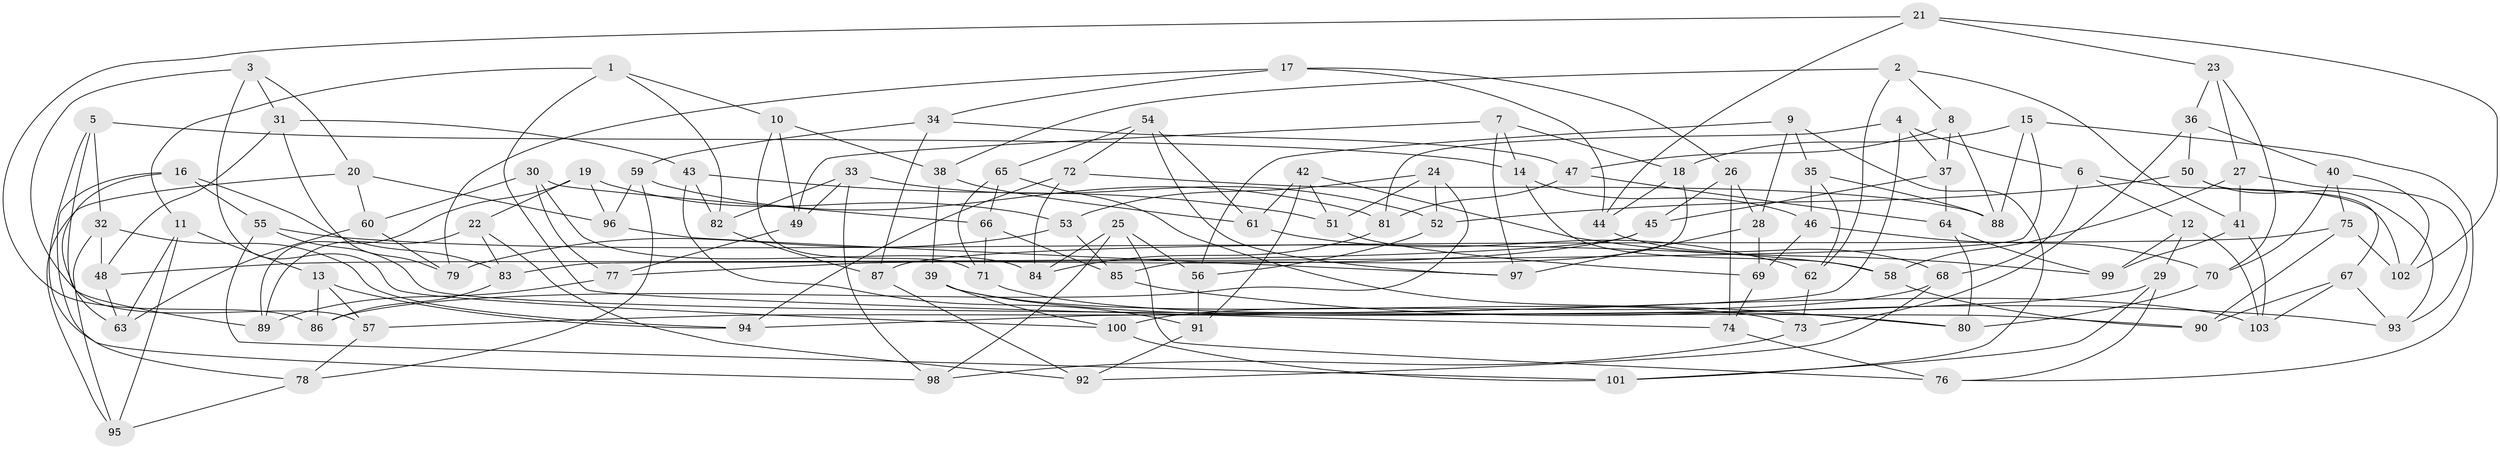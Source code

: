 // Generated by graph-tools (version 1.1) at 2025/27/03/09/25 03:27:00]
// undirected, 103 vertices, 206 edges
graph export_dot {
graph [start="1"]
  node [color=gray90,style=filled];
  1;
  2;
  3;
  4;
  5;
  6;
  7;
  8;
  9;
  10;
  11;
  12;
  13;
  14;
  15;
  16;
  17;
  18;
  19;
  20;
  21;
  22;
  23;
  24;
  25;
  26;
  27;
  28;
  29;
  30;
  31;
  32;
  33;
  34;
  35;
  36;
  37;
  38;
  39;
  40;
  41;
  42;
  43;
  44;
  45;
  46;
  47;
  48;
  49;
  50;
  51;
  52;
  53;
  54;
  55;
  56;
  57;
  58;
  59;
  60;
  61;
  62;
  63;
  64;
  65;
  66;
  67;
  68;
  69;
  70;
  71;
  72;
  73;
  74;
  75;
  76;
  77;
  78;
  79;
  80;
  81;
  82;
  83;
  84;
  85;
  86;
  87;
  88;
  89;
  90;
  91;
  92;
  93;
  94;
  95;
  96;
  97;
  98;
  99;
  100;
  101;
  102;
  103;
  1 -- 10;
  1 -- 11;
  1 -- 82;
  1 -- 74;
  2 -- 41;
  2 -- 62;
  2 -- 8;
  2 -- 38;
  3 -- 31;
  3 -- 20;
  3 -- 100;
  3 -- 57;
  4 -- 81;
  4 -- 94;
  4 -- 6;
  4 -- 37;
  5 -- 89;
  5 -- 98;
  5 -- 32;
  5 -- 14;
  6 -- 102;
  6 -- 12;
  6 -- 68;
  7 -- 14;
  7 -- 97;
  7 -- 18;
  7 -- 49;
  8 -- 37;
  8 -- 88;
  8 -- 47;
  9 -- 28;
  9 -- 35;
  9 -- 56;
  9 -- 101;
  10 -- 71;
  10 -- 49;
  10 -- 38;
  11 -- 95;
  11 -- 63;
  11 -- 13;
  12 -- 99;
  12 -- 103;
  12 -- 29;
  13 -- 86;
  13 -- 94;
  13 -- 57;
  14 -- 46;
  14 -- 58;
  15 -- 88;
  15 -- 18;
  15 -- 83;
  15 -- 76;
  16 -- 78;
  16 -- 83;
  16 -- 63;
  16 -- 55;
  17 -- 34;
  17 -- 44;
  17 -- 79;
  17 -- 26;
  18 -- 44;
  18 -- 85;
  19 -- 89;
  19 -- 22;
  19 -- 53;
  19 -- 96;
  20 -- 60;
  20 -- 95;
  20 -- 96;
  21 -- 23;
  21 -- 102;
  21 -- 44;
  21 -- 86;
  22 -- 89;
  22 -- 83;
  22 -- 92;
  23 -- 70;
  23 -- 27;
  23 -- 36;
  24 -- 86;
  24 -- 52;
  24 -- 51;
  24 -- 53;
  25 -- 84;
  25 -- 76;
  25 -- 98;
  25 -- 56;
  26 -- 28;
  26 -- 74;
  26 -- 45;
  27 -- 93;
  27 -- 41;
  27 -- 58;
  28 -- 69;
  28 -- 97;
  29 -- 101;
  29 -- 57;
  29 -- 76;
  30 -- 60;
  30 -- 66;
  30 -- 77;
  30 -- 84;
  31 -- 48;
  31 -- 43;
  31 -- 79;
  32 -- 94;
  32 -- 48;
  32 -- 95;
  33 -- 98;
  33 -- 49;
  33 -- 52;
  33 -- 82;
  34 -- 59;
  34 -- 87;
  34 -- 47;
  35 -- 46;
  35 -- 88;
  35 -- 62;
  36 -- 73;
  36 -- 50;
  36 -- 40;
  37 -- 45;
  37 -- 64;
  38 -- 61;
  38 -- 39;
  39 -- 73;
  39 -- 100;
  39 -- 80;
  40 -- 70;
  40 -- 102;
  40 -- 75;
  41 -- 99;
  41 -- 103;
  42 -- 51;
  42 -- 91;
  42 -- 99;
  42 -- 61;
  43 -- 91;
  43 -- 51;
  43 -- 82;
  44 -- 68;
  45 -- 48;
  45 -- 77;
  46 -- 69;
  46 -- 70;
  47 -- 81;
  47 -- 64;
  48 -- 63;
  49 -- 77;
  50 -- 52;
  50 -- 93;
  50 -- 67;
  51 -- 69;
  52 -- 56;
  53 -- 85;
  53 -- 79;
  54 -- 61;
  54 -- 97;
  54 -- 72;
  54 -- 65;
  55 -- 101;
  55 -- 58;
  55 -- 90;
  56 -- 91;
  57 -- 78;
  58 -- 90;
  59 -- 96;
  59 -- 78;
  59 -- 81;
  60 -- 79;
  60 -- 63;
  61 -- 62;
  62 -- 73;
  64 -- 99;
  64 -- 80;
  65 -- 66;
  65 -- 80;
  65 -- 71;
  66 -- 85;
  66 -- 71;
  67 -- 93;
  67 -- 103;
  67 -- 90;
  68 -- 92;
  68 -- 100;
  69 -- 74;
  70 -- 80;
  71 -- 103;
  72 -- 84;
  72 -- 94;
  72 -- 88;
  73 -- 98;
  74 -- 76;
  75 -- 102;
  75 -- 90;
  75 -- 87;
  77 -- 89;
  78 -- 95;
  81 -- 84;
  82 -- 87;
  83 -- 86;
  85 -- 93;
  87 -- 92;
  91 -- 92;
  96 -- 97;
  100 -- 101;
}
